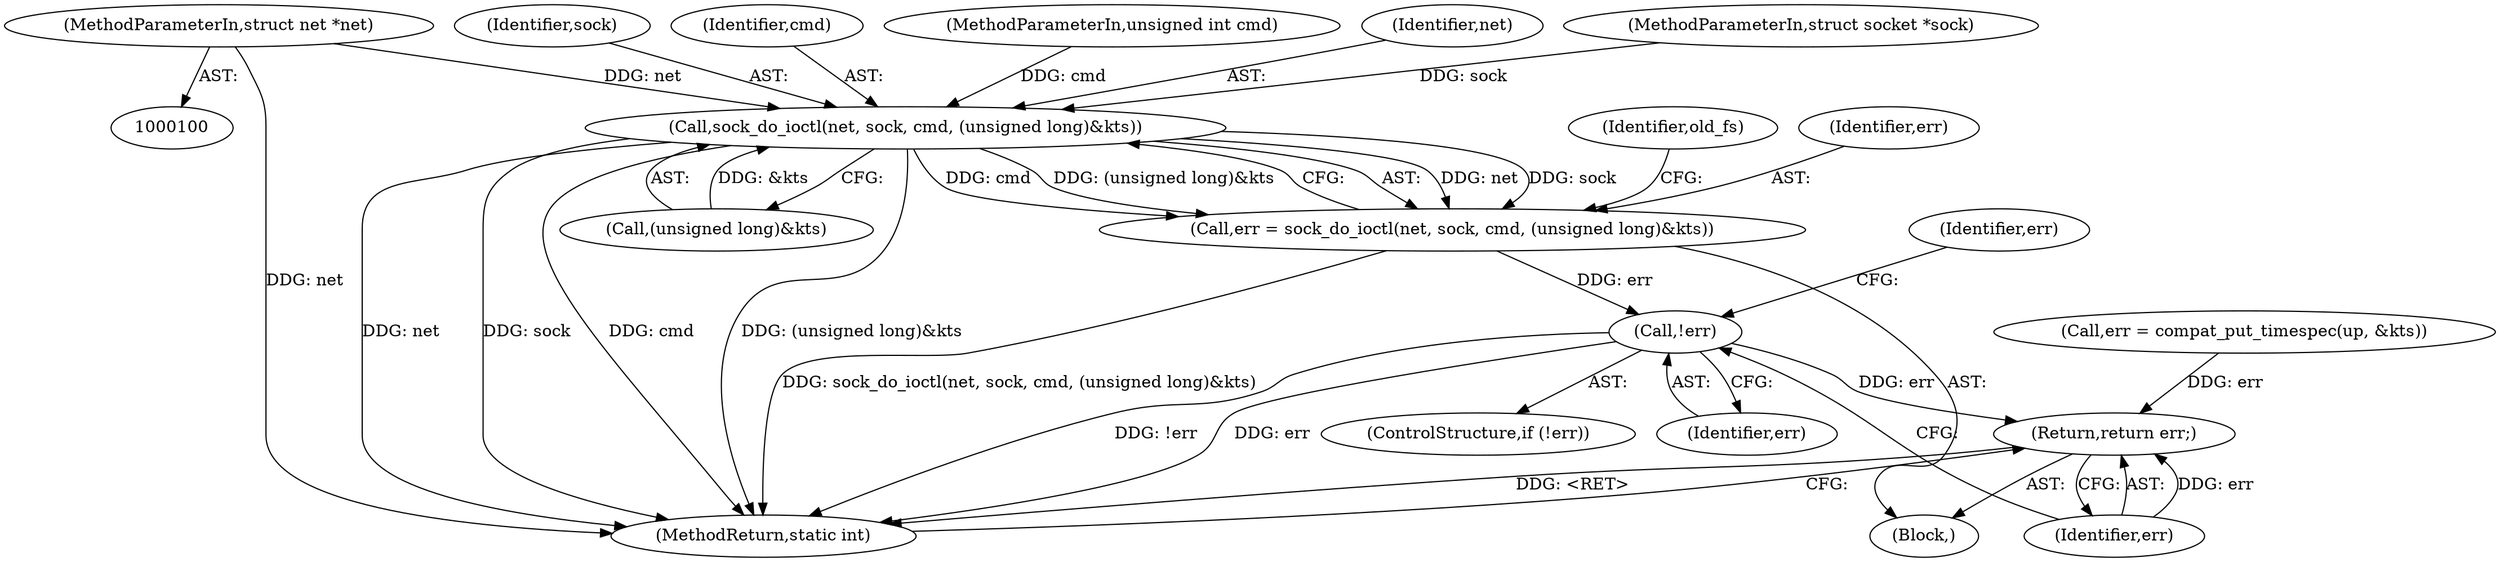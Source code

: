 digraph "0_linux_ed6fe9d614fc1bca95eb8c0ccd0e92db00ef9d5d_0@pointer" {
"1000101" [label="(MethodParameterIn,struct net *net)"];
"1000116" [label="(Call,sock_do_ioctl(net, sock, cmd, (unsigned long)&kts))"];
"1000114" [label="(Call,err = sock_do_ioctl(net, sock, cmd, (unsigned long)&kts))"];
"1000127" [label="(Call,!err)"];
"1000135" [label="(Return,return err;)"];
"1000120" [label="(Call,(unsigned long)&kts)"];
"1000137" [label="(MethodReturn,static int)"];
"1000102" [label="(MethodParameterIn,struct socket *sock)"];
"1000126" [label="(ControlStructure,if (!err))"];
"1000129" [label="(Call,err = compat_put_timespec(up, &kts))"];
"1000101" [label="(MethodParameterIn,struct net *net)"];
"1000127" [label="(Call,!err)"];
"1000118" [label="(Identifier,sock)"];
"1000119" [label="(Identifier,cmd)"];
"1000105" [label="(Block,)"];
"1000125" [label="(Identifier,old_fs)"];
"1000114" [label="(Call,err = sock_do_ioctl(net, sock, cmd, (unsigned long)&kts))"];
"1000115" [label="(Identifier,err)"];
"1000136" [label="(Identifier,err)"];
"1000128" [label="(Identifier,err)"];
"1000116" [label="(Call,sock_do_ioctl(net, sock, cmd, (unsigned long)&kts))"];
"1000103" [label="(MethodParameterIn,unsigned int cmd)"];
"1000135" [label="(Return,return err;)"];
"1000117" [label="(Identifier,net)"];
"1000130" [label="(Identifier,err)"];
"1000101" -> "1000100"  [label="AST: "];
"1000101" -> "1000137"  [label="DDG: net"];
"1000101" -> "1000116"  [label="DDG: net"];
"1000116" -> "1000114"  [label="AST: "];
"1000116" -> "1000120"  [label="CFG: "];
"1000117" -> "1000116"  [label="AST: "];
"1000118" -> "1000116"  [label="AST: "];
"1000119" -> "1000116"  [label="AST: "];
"1000120" -> "1000116"  [label="AST: "];
"1000114" -> "1000116"  [label="CFG: "];
"1000116" -> "1000137"  [label="DDG: net"];
"1000116" -> "1000137"  [label="DDG: sock"];
"1000116" -> "1000137"  [label="DDG: cmd"];
"1000116" -> "1000137"  [label="DDG: (unsigned long)&kts"];
"1000116" -> "1000114"  [label="DDG: net"];
"1000116" -> "1000114"  [label="DDG: sock"];
"1000116" -> "1000114"  [label="DDG: cmd"];
"1000116" -> "1000114"  [label="DDG: (unsigned long)&kts"];
"1000102" -> "1000116"  [label="DDG: sock"];
"1000103" -> "1000116"  [label="DDG: cmd"];
"1000120" -> "1000116"  [label="DDG: &kts"];
"1000114" -> "1000105"  [label="AST: "];
"1000115" -> "1000114"  [label="AST: "];
"1000125" -> "1000114"  [label="CFG: "];
"1000114" -> "1000137"  [label="DDG: sock_do_ioctl(net, sock, cmd, (unsigned long)&kts)"];
"1000114" -> "1000127"  [label="DDG: err"];
"1000127" -> "1000126"  [label="AST: "];
"1000127" -> "1000128"  [label="CFG: "];
"1000128" -> "1000127"  [label="AST: "];
"1000130" -> "1000127"  [label="CFG: "];
"1000136" -> "1000127"  [label="CFG: "];
"1000127" -> "1000137"  [label="DDG: !err"];
"1000127" -> "1000137"  [label="DDG: err"];
"1000127" -> "1000135"  [label="DDG: err"];
"1000135" -> "1000105"  [label="AST: "];
"1000135" -> "1000136"  [label="CFG: "];
"1000136" -> "1000135"  [label="AST: "];
"1000137" -> "1000135"  [label="CFG: "];
"1000135" -> "1000137"  [label="DDG: <RET>"];
"1000136" -> "1000135"  [label="DDG: err"];
"1000129" -> "1000135"  [label="DDG: err"];
}
